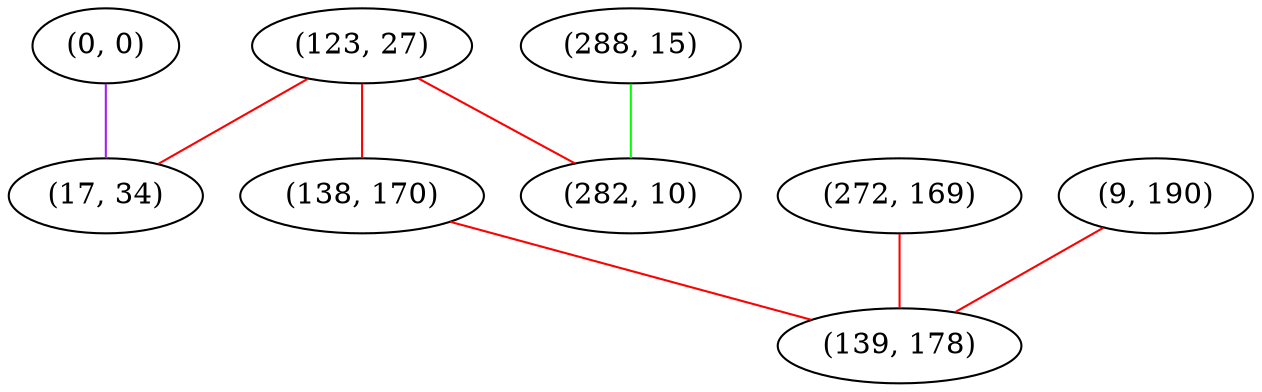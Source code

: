 graph "" {
"(0, 0)";
"(123, 27)";
"(288, 15)";
"(138, 170)";
"(272, 169)";
"(17, 34)";
"(9, 190)";
"(282, 10)";
"(139, 178)";
"(0, 0)" -- "(17, 34)"  [color=purple, key=0, weight=4];
"(123, 27)" -- "(17, 34)"  [color=red, key=0, weight=1];
"(123, 27)" -- "(282, 10)"  [color=red, key=0, weight=1];
"(123, 27)" -- "(138, 170)"  [color=red, key=0, weight=1];
"(288, 15)" -- "(282, 10)"  [color=green, key=0, weight=2];
"(138, 170)" -- "(139, 178)"  [color=red, key=0, weight=1];
"(272, 169)" -- "(139, 178)"  [color=red, key=0, weight=1];
"(9, 190)" -- "(139, 178)"  [color=red, key=0, weight=1];
}
